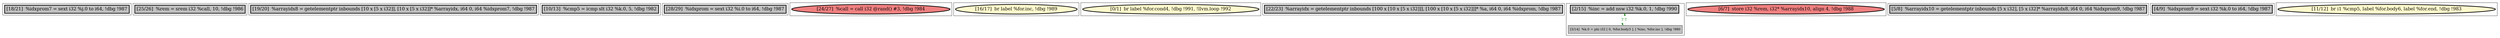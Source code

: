 
digraph G {





subgraph cluster13 {


node407 [penwidth=3.0,fontsize=20,fillcolor=grey,label="[18/21]  %idxprom7 = sext i32 %j.0 to i64, !dbg !987",shape=rectangle,style=filled ]



}

subgraph cluster11 {


node405 [penwidth=3.0,fontsize=20,fillcolor=grey,label="[25/26]  %rem = srem i32 %call, 10, !dbg !986",shape=rectangle,style=filled ]



}

subgraph cluster10 {


node404 [penwidth=3.0,fontsize=20,fillcolor=grey,label="[19/20]  %arrayidx8 = getelementptr inbounds [10 x [5 x i32]], [10 x [5 x i32]]* %arrayidx, i64 0, i64 %idxprom7, !dbg !987",shape=rectangle,style=filled ]



}

subgraph cluster9 {


node403 [penwidth=3.0,fontsize=20,fillcolor=grey,label="[10/13]  %cmp5 = icmp slt i32 %k.0, 5, !dbg !982",shape=rectangle,style=filled ]



}

subgraph cluster8 {


node402 [penwidth=3.0,fontsize=20,fillcolor=grey,label="[28/29]  %idxprom = sext i32 %i.0 to i64, !dbg !987",shape=rectangle,style=filled ]



}

subgraph cluster7 {


node401 [penwidth=3.0,fontsize=20,fillcolor=lightcoral,label="[24/27]  %call = call i32 @rand() #3, !dbg !984",shape=ellipse,style=filled ]



}

subgraph cluster6 {


node400 [penwidth=3.0,fontsize=20,fillcolor=lemonchiffon,label="[16/17]  br label %for.inc, !dbg !989",shape=ellipse,style=filled ]



}

subgraph cluster0 {


node393 [penwidth=3.0,fontsize=20,fillcolor=lemonchiffon,label="[0/1]  br label %for.cond4, !dbg !991, !llvm.loop !992",shape=ellipse,style=filled ]



}

subgraph cluster12 {


node406 [penwidth=3.0,fontsize=20,fillcolor=grey,label="[22/23]  %arrayidx = getelementptr inbounds [100 x [10 x [5 x i32]]], [100 x [10 x [5 x i32]]]* %a, i64 0, i64 %idxprom, !dbg !987",shape=rectangle,style=filled ]



}

subgraph cluster5 {


node399 [penwidth=3.0,fontsize=20,fillcolor=grey,label="[2/15]  %inc = add nsw i32 %k.0, 1, !dbg !990",shape=rectangle,style=filled ]
node398 [fillcolor=grey,label="[3/14]  %k.0 = phi i32 [ 0, %for.body3 ], [ %inc, %for.inc ], !dbg !980",shape=rectangle,style=filled ]

node398->node399 [style=dotted,color=forestgreen,label="T",fontcolor=forestgreen ]
node399->node398 [style=dotted,color=forestgreen,label="T",fontcolor=forestgreen ]


}

subgraph cluster1 {


node394 [penwidth=3.0,fontsize=20,fillcolor=lightcoral,label="[6/7]  store i32 %rem, i32* %arrayidx10, align 4, !dbg !988",shape=ellipse,style=filled ]



}

subgraph cluster2 {


node395 [penwidth=3.0,fontsize=20,fillcolor=grey,label="[5/8]  %arrayidx10 = getelementptr inbounds [5 x i32], [5 x i32]* %arrayidx8, i64 0, i64 %idxprom9, !dbg !987",shape=rectangle,style=filled ]



}

subgraph cluster3 {


node396 [penwidth=3.0,fontsize=20,fillcolor=grey,label="[4/9]  %idxprom9 = sext i32 %k.0 to i64, !dbg !987",shape=rectangle,style=filled ]



}

subgraph cluster4 {


node397 [penwidth=3.0,fontsize=20,fillcolor=lemonchiffon,label="[11/12]  br i1 %cmp5, label %for.body6, label %for.end, !dbg !983",shape=ellipse,style=filled ]



}

}
